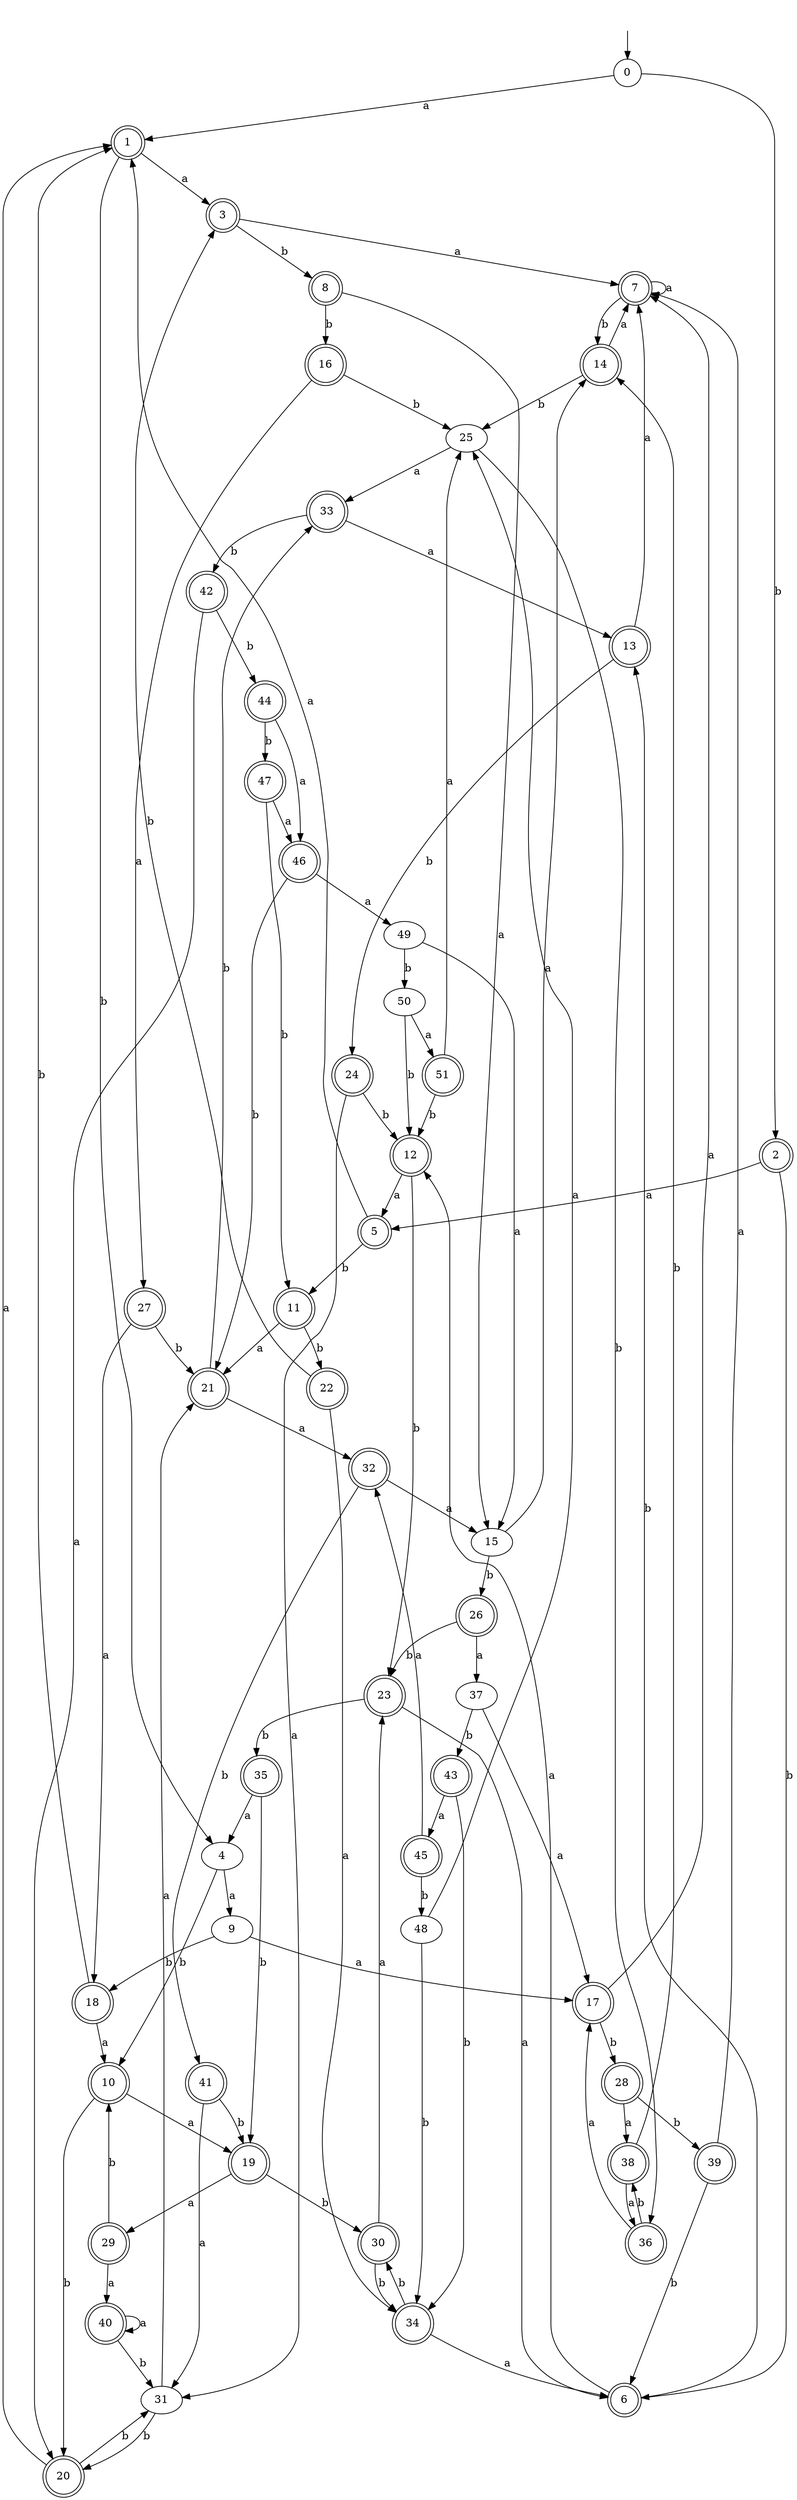 digraph RandomDFA {
  __start0 [label="", shape=none];
  __start0 -> 0 [label=""];
  0 [shape=circle]
  0 -> 1 [label="a"]
  0 -> 2 [label="b"]
  1 [shape=doublecircle]
  1 -> 3 [label="a"]
  1 -> 4 [label="b"]
  2 [shape=doublecircle]
  2 -> 5 [label="a"]
  2 -> 6 [label="b"]
  3 [shape=doublecircle]
  3 -> 7 [label="a"]
  3 -> 8 [label="b"]
  4
  4 -> 9 [label="a"]
  4 -> 10 [label="b"]
  5 [shape=doublecircle]
  5 -> 1 [label="a"]
  5 -> 11 [label="b"]
  6 [shape=doublecircle]
  6 -> 12 [label="a"]
  6 -> 13 [label="b"]
  7 [shape=doublecircle]
  7 -> 7 [label="a"]
  7 -> 14 [label="b"]
  8 [shape=doublecircle]
  8 -> 15 [label="a"]
  8 -> 16 [label="b"]
  9
  9 -> 17 [label="a"]
  9 -> 18 [label="b"]
  10 [shape=doublecircle]
  10 -> 19 [label="a"]
  10 -> 20 [label="b"]
  11 [shape=doublecircle]
  11 -> 21 [label="a"]
  11 -> 22 [label="b"]
  12 [shape=doublecircle]
  12 -> 5 [label="a"]
  12 -> 23 [label="b"]
  13 [shape=doublecircle]
  13 -> 7 [label="a"]
  13 -> 24 [label="b"]
  14 [shape=doublecircle]
  14 -> 7 [label="a"]
  14 -> 25 [label="b"]
  15
  15 -> 14 [label="a"]
  15 -> 26 [label="b"]
  16 [shape=doublecircle]
  16 -> 27 [label="a"]
  16 -> 25 [label="b"]
  17 [shape=doublecircle]
  17 -> 7 [label="a"]
  17 -> 28 [label="b"]
  18 [shape=doublecircle]
  18 -> 10 [label="a"]
  18 -> 1 [label="b"]
  19 [shape=doublecircle]
  19 -> 29 [label="a"]
  19 -> 30 [label="b"]
  20 [shape=doublecircle]
  20 -> 1 [label="a"]
  20 -> 31 [label="b"]
  21 [shape=doublecircle]
  21 -> 32 [label="a"]
  21 -> 33 [label="b"]
  22 [shape=doublecircle]
  22 -> 34 [label="a"]
  22 -> 3 [label="b"]
  23 [shape=doublecircle]
  23 -> 6 [label="a"]
  23 -> 35 [label="b"]
  24 [shape=doublecircle]
  24 -> 31 [label="a"]
  24 -> 12 [label="b"]
  25
  25 -> 33 [label="a"]
  25 -> 36 [label="b"]
  26 [shape=doublecircle]
  26 -> 37 [label="a"]
  26 -> 23 [label="b"]
  27 [shape=doublecircle]
  27 -> 18 [label="a"]
  27 -> 21 [label="b"]
  28 [shape=doublecircle]
  28 -> 38 [label="a"]
  28 -> 39 [label="b"]
  29 [shape=doublecircle]
  29 -> 40 [label="a"]
  29 -> 10 [label="b"]
  30 [shape=doublecircle]
  30 -> 23 [label="a"]
  30 -> 34 [label="b"]
  31
  31 -> 21 [label="a"]
  31 -> 20 [label="b"]
  32 [shape=doublecircle]
  32 -> 15 [label="a"]
  32 -> 41 [label="b"]
  33 [shape=doublecircle]
  33 -> 13 [label="a"]
  33 -> 42 [label="b"]
  34 [shape=doublecircle]
  34 -> 6 [label="a"]
  34 -> 30 [label="b"]
  35 [shape=doublecircle]
  35 -> 4 [label="a"]
  35 -> 19 [label="b"]
  36 [shape=doublecircle]
  36 -> 17 [label="a"]
  36 -> 38 [label="b"]
  37
  37 -> 17 [label="a"]
  37 -> 43 [label="b"]
  38 [shape=doublecircle]
  38 -> 36 [label="a"]
  38 -> 14 [label="b"]
  39 [shape=doublecircle]
  39 -> 7 [label="a"]
  39 -> 6 [label="b"]
  40 [shape=doublecircle]
  40 -> 40 [label="a"]
  40 -> 31 [label="b"]
  41 [shape=doublecircle]
  41 -> 31 [label="a"]
  41 -> 19 [label="b"]
  42 [shape=doublecircle]
  42 -> 20 [label="a"]
  42 -> 44 [label="b"]
  43 [shape=doublecircle]
  43 -> 45 [label="a"]
  43 -> 34 [label="b"]
  44 [shape=doublecircle]
  44 -> 46 [label="a"]
  44 -> 47 [label="b"]
  45 [shape=doublecircle]
  45 -> 32 [label="a"]
  45 -> 48 [label="b"]
  46 [shape=doublecircle]
  46 -> 49 [label="a"]
  46 -> 21 [label="b"]
  47 [shape=doublecircle]
  47 -> 46 [label="a"]
  47 -> 11 [label="b"]
  48
  48 -> 25 [label="a"]
  48 -> 34 [label="b"]
  49
  49 -> 15 [label="a"]
  49 -> 50 [label="b"]
  50
  50 -> 51 [label="a"]
  50 -> 12 [label="b"]
  51 [shape=doublecircle]
  51 -> 25 [label="a"]
  51 -> 12 [label="b"]
}
